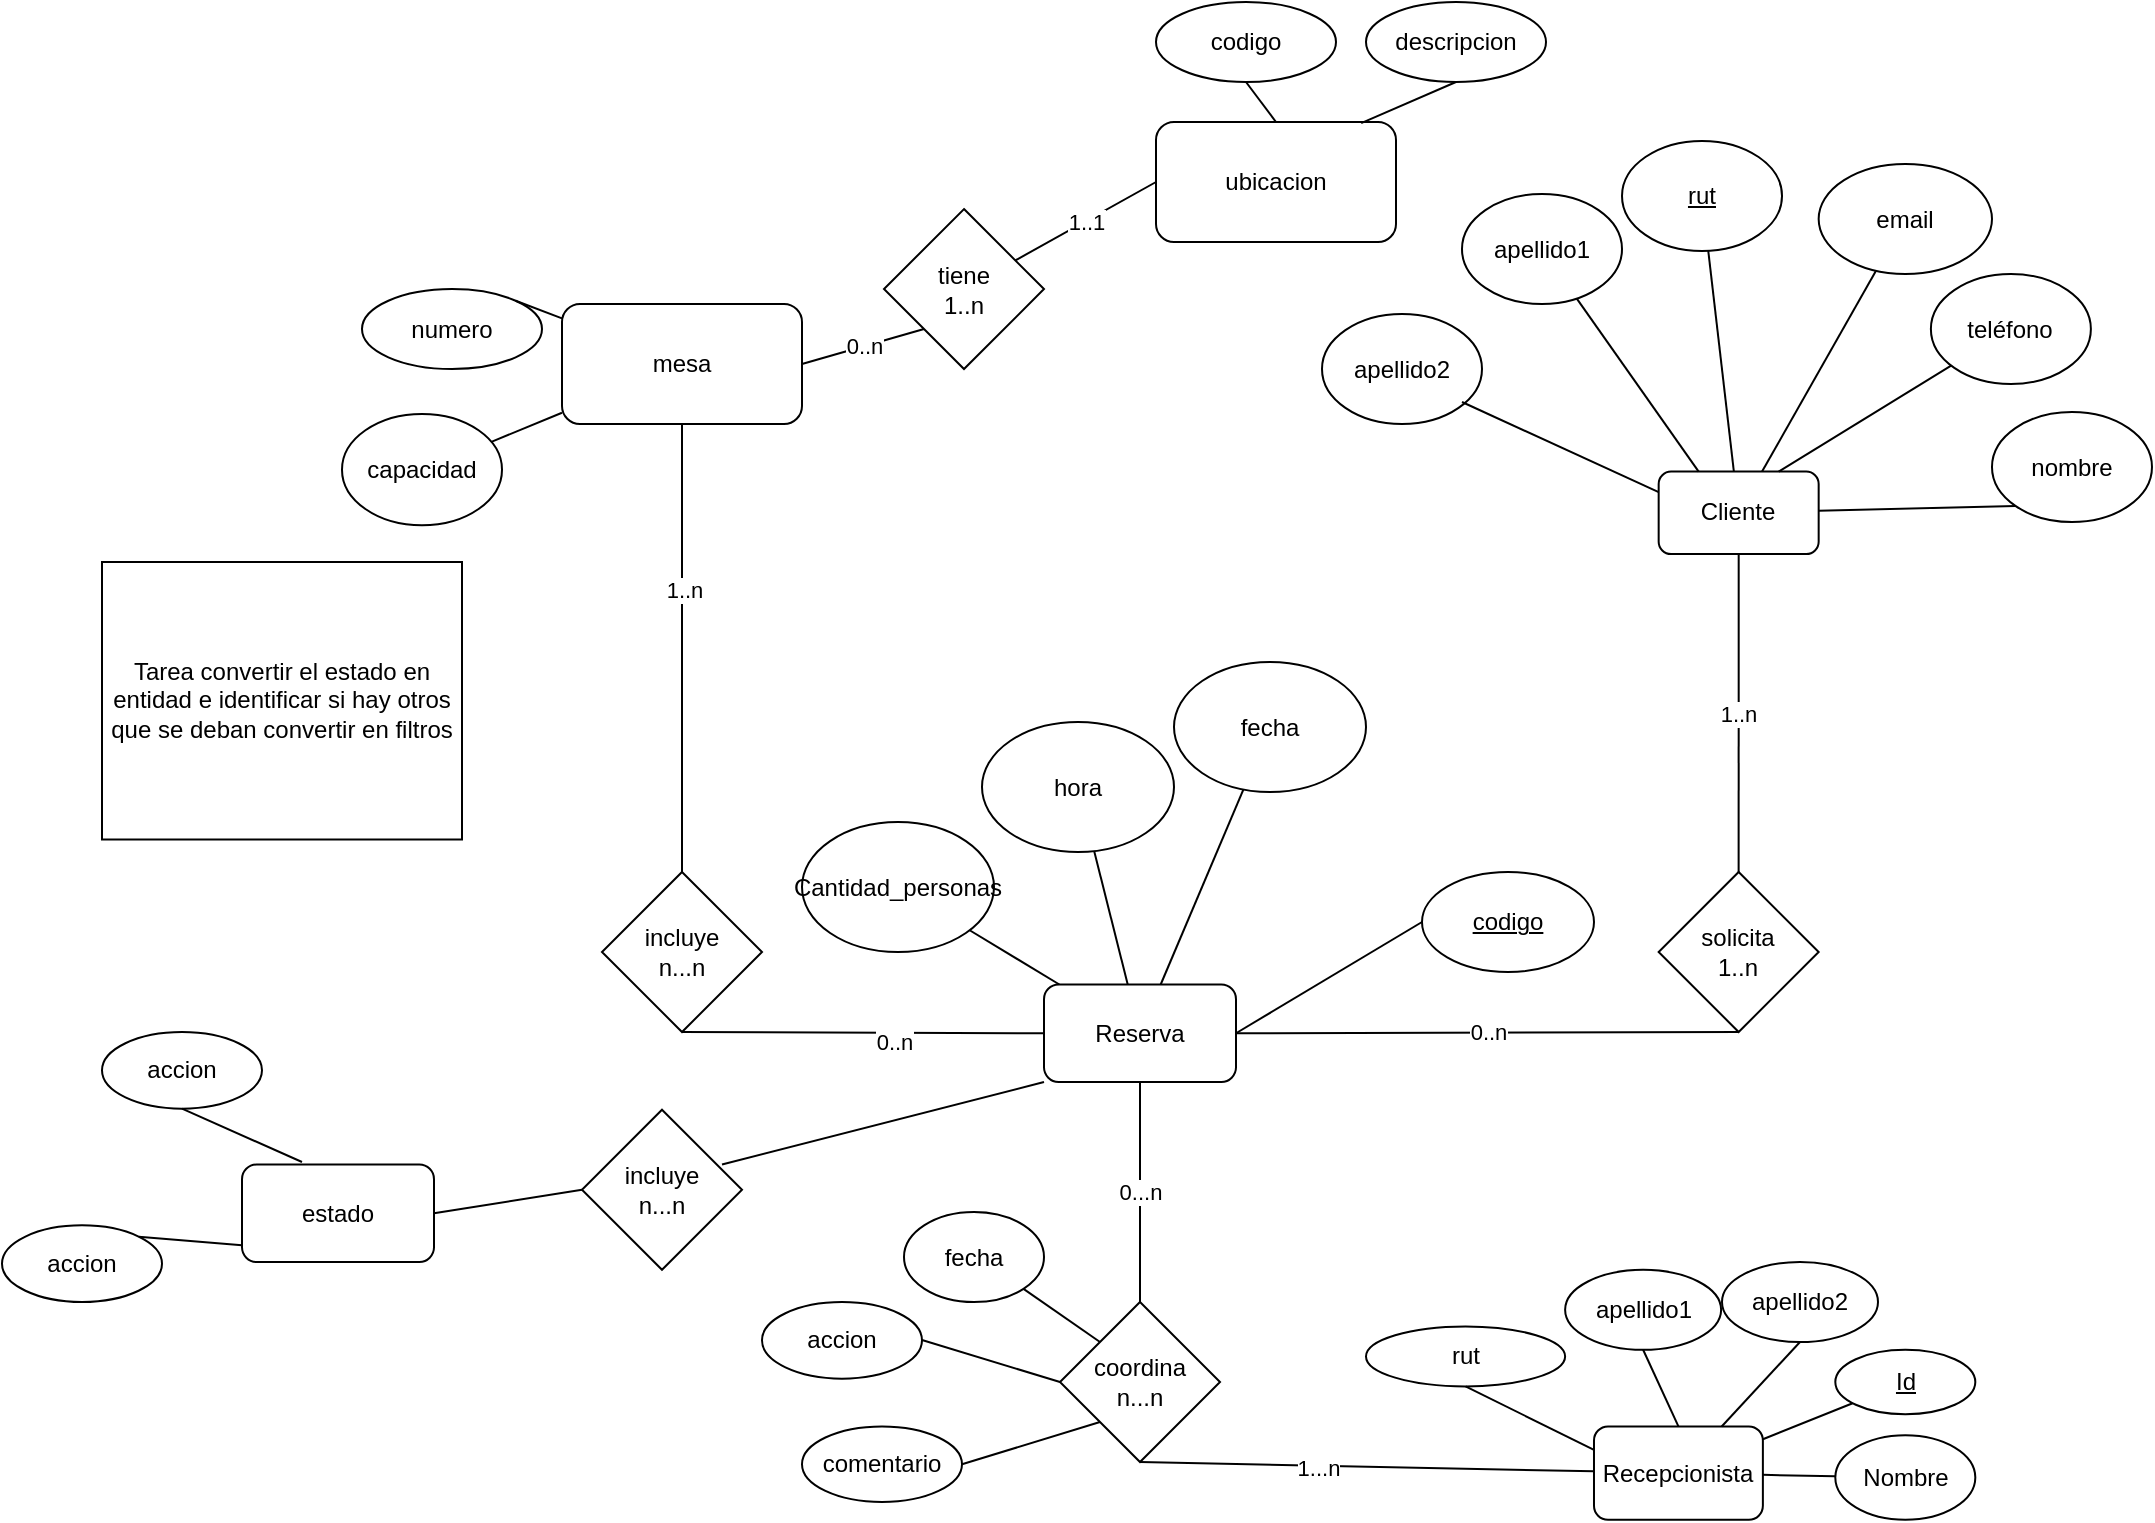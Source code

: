 <mxfile version="16.5.3" type="github">
  <diagram name="Page-1" id="efa7a0a1-bf9b-a30e-e6df-94a7791c09e9">
    <mxGraphModel dx="2219" dy="1868" grid="1" gridSize="10" guides="1" tooltips="1" connect="1" arrows="1" fold="1" page="1" pageScale="1" pageWidth="826" pageHeight="1169" background="none" math="0" shadow="0">
      <root>
        <mxCell id="0" />
        <mxCell id="1" parent="0" />
        <mxCell id="hR7vcm5vldyTw9obsO4O-135" value="coordina&lt;br&gt;n...n" style="rhombus;whiteSpace=wrap;html=1;" parent="1" vertex="1">
          <mxGeometry x="-631" y="-140" width="80" height="80" as="geometry" />
        </mxCell>
        <mxCell id="hR7vcm5vldyTw9obsO4O-136" value="solicita&lt;br&gt;1..n" style="rhombus;whiteSpace=wrap;html=1;" parent="1" vertex="1">
          <mxGeometry x="-331.67" y="-355" width="80" height="80" as="geometry" />
        </mxCell>
        <mxCell id="hR7vcm5vldyTw9obsO4O-137" value="" style="endArrow=none;html=1;rounded=0;entryX=0.5;entryY=1;entryDx=0;entryDy=0;" parent="1" source="hR7vcm5vldyTw9obsO4O-116" target="hR7vcm5vldyTw9obsO4O-135" edge="1">
          <mxGeometry width="50" height="50" relative="1" as="geometry">
            <mxPoint x="-510" y="-220" as="sourcePoint" />
            <mxPoint x="-460" y="-270" as="targetPoint" />
          </mxGeometry>
        </mxCell>
        <mxCell id="hR7vcm5vldyTw9obsO4O-142" value="1...n" style="edgeLabel;html=1;align=center;verticalAlign=middle;resizable=0;points=[];" parent="hR7vcm5vldyTw9obsO4O-137" vertex="1" connectable="0">
          <mxGeometry x="0.217" y="1" relative="1" as="geometry">
            <mxPoint as="offset" />
          </mxGeometry>
        </mxCell>
        <mxCell id="hR7vcm5vldyTw9obsO4O-139" value="0...n" style="endArrow=none;html=1;rounded=0;entryX=0.5;entryY=0;entryDx=0;entryDy=0;exitX=0.5;exitY=1;exitDx=0;exitDy=0;" parent="1" source="hR7vcm5vldyTw9obsO4O-115" target="hR7vcm5vldyTw9obsO4O-135" edge="1">
          <mxGeometry width="50" height="50" relative="1" as="geometry">
            <mxPoint x="-510" y="-220" as="sourcePoint" />
            <mxPoint x="-460" y="-270" as="targetPoint" />
            <Array as="points" />
          </mxGeometry>
        </mxCell>
        <mxCell id="hR7vcm5vldyTw9obsO4O-140" value="0..n" style="endArrow=none;html=1;rounded=0;entryX=1;entryY=0.5;entryDx=0;entryDy=0;exitX=0.5;exitY=1;exitDx=0;exitDy=0;" parent="1" source="hR7vcm5vldyTw9obsO4O-136" target="hR7vcm5vldyTw9obsO4O-115" edge="1">
          <mxGeometry width="50" height="50" relative="1" as="geometry">
            <mxPoint x="-510" y="-220" as="sourcePoint" />
            <mxPoint x="-460" y="-270" as="targetPoint" />
          </mxGeometry>
        </mxCell>
        <mxCell id="hR7vcm5vldyTw9obsO4O-141" value="1..n" style="endArrow=none;html=1;rounded=0;entryX=0.5;entryY=0;entryDx=0;entryDy=0;exitX=0.5;exitY=1;exitDx=0;exitDy=0;" parent="1" source="hR7vcm5vldyTw9obsO4O-117" target="hR7vcm5vldyTw9obsO4O-136" edge="1">
          <mxGeometry width="50" height="50" relative="1" as="geometry">
            <mxPoint x="-150" y="-214.6" as="sourcePoint" />
            <mxPoint x="-100" y="-264.6" as="targetPoint" />
          </mxGeometry>
        </mxCell>
        <mxCell id="hR7vcm5vldyTw9obsO4O-117" value="Cliente" style="rounded=1;whiteSpace=wrap;html=1;" parent="1" vertex="1">
          <mxGeometry x="-331.667" y="-555.215" width="80" height="41.25" as="geometry" />
        </mxCell>
        <mxCell id="hR7vcm5vldyTw9obsO4O-121" value="&lt;u&gt;rut&lt;/u&gt;" style="ellipse;whiteSpace=wrap;html=1;" parent="1" vertex="1">
          <mxGeometry x="-349.997" y="-720.54" width="80" height="55" as="geometry" />
        </mxCell>
        <mxCell id="hR7vcm5vldyTw9obsO4O-122" value="nombre" style="ellipse;whiteSpace=wrap;html=1;" parent="1" vertex="1">
          <mxGeometry x="-165.003" y="-584.995" width="80" height="55" as="geometry" />
        </mxCell>
        <mxCell id="hR7vcm5vldyTw9obsO4O-123" value="apellido1" style="ellipse;whiteSpace=wrap;html=1;" parent="1" vertex="1">
          <mxGeometry x="-430" y="-693.975" width="80" height="55" as="geometry" />
        </mxCell>
        <mxCell id="hR7vcm5vldyTw9obsO4O-124" value="teléfono" style="ellipse;whiteSpace=wrap;html=1;" parent="1" vertex="1">
          <mxGeometry x="-195.56" y="-653.98" width="80" height="55" as="geometry" />
        </mxCell>
        <mxCell id="hR7vcm5vldyTw9obsO4O-125" value="email" style="ellipse;whiteSpace=wrap;html=1;" parent="1" vertex="1">
          <mxGeometry x="-251.67" y="-708.98" width="86.667" height="55" as="geometry" />
        </mxCell>
        <mxCell id="hR7vcm5vldyTw9obsO4O-134" value="" style="endArrow=none;html=1;rounded=0;" parent="1" source="hR7vcm5vldyTw9obsO4O-117" target="hR7vcm5vldyTw9obsO4O-121" edge="1">
          <mxGeometry width="50" height="50" relative="1" as="geometry">
            <mxPoint x="-340" y="-705.63" as="sourcePoint" />
            <mxPoint x="-290" y="-755.63" as="targetPoint" />
          </mxGeometry>
        </mxCell>
        <mxCell id="hR7vcm5vldyTw9obsO4O-146" value="&lt;u&gt;codigo&lt;/u&gt;" style="ellipse;whiteSpace=wrap;html=1;" parent="1" vertex="1">
          <mxGeometry x="-450" y="-355" width="86" height="50" as="geometry" />
        </mxCell>
        <mxCell id="hR7vcm5vldyTw9obsO4O-148" value="" style="endArrow=none;html=1;rounded=0;" parent="1" source="hR7vcm5vldyTw9obsO4O-117" target="hR7vcm5vldyTw9obsO4O-125" edge="1">
          <mxGeometry width="50" height="50" relative="1" as="geometry">
            <mxPoint x="-470" y="-735.63" as="sourcePoint" />
            <mxPoint x="-420" y="-785.63" as="targetPoint" />
          </mxGeometry>
        </mxCell>
        <mxCell id="hR7vcm5vldyTw9obsO4O-149" value="" style="endArrow=none;html=1;rounded=0;entryX=0.75;entryY=0;entryDx=0;entryDy=0;" parent="1" source="hR7vcm5vldyTw9obsO4O-124" target="hR7vcm5vldyTw9obsO4O-117" edge="1">
          <mxGeometry width="50" height="50" relative="1" as="geometry">
            <mxPoint x="-470" y="-735.63" as="sourcePoint" />
            <mxPoint x="-420" y="-785.63" as="targetPoint" />
          </mxGeometry>
        </mxCell>
        <mxCell id="hR7vcm5vldyTw9obsO4O-150" value="" style="endArrow=none;html=1;rounded=0;entryX=0.25;entryY=0;entryDx=0;entryDy=0;" parent="1" source="hR7vcm5vldyTw9obsO4O-123" edge="1" target="hR7vcm5vldyTw9obsO4O-117">
          <mxGeometry width="50" height="50" relative="1" as="geometry">
            <mxPoint x="-470" y="-735.63" as="sourcePoint" />
            <mxPoint x="-320" y="-550" as="targetPoint" />
          </mxGeometry>
        </mxCell>
        <mxCell id="hR7vcm5vldyTw9obsO4O-151" value="" style="endArrow=none;html=1;rounded=0;entryX=0;entryY=0.5;entryDx=0;entryDy=0;exitX=1;exitY=0.5;exitDx=0;exitDy=0;" parent="1" source="hR7vcm5vldyTw9obsO4O-115" target="hR7vcm5vldyTw9obsO4O-146" edge="1">
          <mxGeometry width="50" height="50" relative="1" as="geometry">
            <mxPoint x="-780" y="56.03" as="sourcePoint" />
            <mxPoint x="-730" y="6.03" as="targetPoint" />
          </mxGeometry>
        </mxCell>
        <mxCell id="hR7vcm5vldyTw9obsO4O-156" value="" style="endArrow=none;html=1;rounded=0;entryX=0;entryY=1;entryDx=0;entryDy=0;" parent="1" source="hR7vcm5vldyTw9obsO4O-117" target="hR7vcm5vldyTw9obsO4O-122" edge="1">
          <mxGeometry width="50" height="50" relative="1" as="geometry">
            <mxPoint x="-470" y="-735.63" as="sourcePoint" />
            <mxPoint x="-129.56" y="-674.596" as="targetPoint" />
          </mxGeometry>
        </mxCell>
        <mxCell id="hR7vcm5vldyTw9obsO4O-157" value="mesa" style="rounded=1;whiteSpace=wrap;html=1;" parent="1" vertex="1">
          <mxGeometry x="-880" y="-638.97" width="120" height="60" as="geometry" />
        </mxCell>
        <mxCell id="hR7vcm5vldyTw9obsO4O-158" value="codigo" style="ellipse;whiteSpace=wrap;html=1;" parent="1" vertex="1">
          <mxGeometry x="-583" y="-790" width="90" height="40" as="geometry" />
        </mxCell>
        <mxCell id="hR7vcm5vldyTw9obsO4O-159" value="numero" style="ellipse;whiteSpace=wrap;html=1;" parent="1" vertex="1">
          <mxGeometry x="-980" y="-646.48" width="90" height="40" as="geometry" />
        </mxCell>
        <mxCell id="hR7vcm5vldyTw9obsO4O-160" value="capacidad" style="ellipse;whiteSpace=wrap;html=1;" parent="1" vertex="1">
          <mxGeometry x="-990" y="-584" width="80" height="55.63" as="geometry" />
        </mxCell>
        <mxCell id="hR7vcm5vldyTw9obsO4O-162" value="" style="endArrow=none;html=1;rounded=0;entryX=0.5;entryY=0;entryDx=0;entryDy=0;exitX=0.5;exitY=1;exitDx=0;exitDy=0;" parent="1" source="hR7vcm5vldyTw9obsO4O-158" target="RWH50KB4TgeM6HmIoFQ_-13" edge="1">
          <mxGeometry width="50" height="50" relative="1" as="geometry">
            <mxPoint x="-740" y="-780" as="sourcePoint" />
            <mxPoint x="-560" y="-745.54" as="targetPoint" />
          </mxGeometry>
        </mxCell>
        <mxCell id="hR7vcm5vldyTw9obsO4O-163" value="" style="endArrow=none;html=1;rounded=0;exitX=1;exitY=0;exitDx=0;exitDy=0;" parent="1" source="hR7vcm5vldyTw9obsO4O-159" target="hR7vcm5vldyTw9obsO4O-157" edge="1">
          <mxGeometry width="50" height="50" relative="1" as="geometry">
            <mxPoint x="-610" y="-695.54" as="sourcePoint" />
            <mxPoint x="-560" y="-745.54" as="targetPoint" />
          </mxGeometry>
        </mxCell>
        <mxCell id="hR7vcm5vldyTw9obsO4O-165" value="" style="endArrow=none;html=1;rounded=0;" parent="1" source="hR7vcm5vldyTw9obsO4O-160" target="hR7vcm5vldyTw9obsO4O-157" edge="1">
          <mxGeometry width="50" height="50" relative="1" as="geometry">
            <mxPoint x="-610" y="-695.54" as="sourcePoint" />
            <mxPoint x="-560" y="-745.54" as="targetPoint" />
          </mxGeometry>
        </mxCell>
        <mxCell id="hR7vcm5vldyTw9obsO4O-114" value="Nombre" style="ellipse;whiteSpace=wrap;html=1;" parent="1" vertex="1">
          <mxGeometry x="-243.34" y="-73.33" width="70" height="42.22" as="geometry" />
        </mxCell>
        <mxCell id="hR7vcm5vldyTw9obsO4O-116" value="Recepcionista" style="rounded=1;whiteSpace=wrap;html=1;" parent="1" vertex="1">
          <mxGeometry x="-364.005" y="-77.777" width="84.444" height="46.667" as="geometry" />
        </mxCell>
        <mxCell id="hR7vcm5vldyTw9obsO4O-120" value="&lt;u&gt;Id&lt;/u&gt;" style="ellipse;whiteSpace=wrap;html=1;" parent="1" vertex="1">
          <mxGeometry x="-243.34" y="-116.11" width="70" height="32.22" as="geometry" />
        </mxCell>
        <mxCell id="hR7vcm5vldyTw9obsO4O-144" value="" style="endArrow=none;html=1;rounded=0;" parent="1" source="hR7vcm5vldyTw9obsO4O-116" target="hR7vcm5vldyTw9obsO4O-114" edge="1">
          <mxGeometry width="50" height="50" relative="1" as="geometry">
            <mxPoint x="-200" y="-90" as="sourcePoint" />
            <mxPoint x="50" y="-80" as="targetPoint" />
          </mxGeometry>
        </mxCell>
        <mxCell id="hR7vcm5vldyTw9obsO4O-147" value="" style="endArrow=none;html=1;rounded=0;" parent="1" source="hR7vcm5vldyTw9obsO4O-116" target="hR7vcm5vldyTw9obsO4O-120" edge="1">
          <mxGeometry width="50" height="50" relative="1" as="geometry">
            <mxPoint y="-30" as="sourcePoint" />
            <mxPoint x="50" y="-80" as="targetPoint" />
            <Array as="points" />
          </mxGeometry>
        </mxCell>
        <mxCell id="hR7vcm5vldyTw9obsO4O-168" value="incluye&lt;br&gt;n...n" style="rhombus;whiteSpace=wrap;html=1;" parent="1" vertex="1">
          <mxGeometry x="-860" y="-355" width="80" height="80" as="geometry" />
        </mxCell>
        <mxCell id="hR7vcm5vldyTw9obsO4O-169" value="" style="endArrow=none;html=1;rounded=0;entryX=0.5;entryY=1;entryDx=0;entryDy=0;exitX=0;exitY=0.5;exitDx=0;exitDy=0;" parent="1" source="hR7vcm5vldyTw9obsO4O-115" target="hR7vcm5vldyTw9obsO4O-168" edge="1">
          <mxGeometry width="50" height="50" relative="1" as="geometry">
            <mxPoint x="-680" y="-310" as="sourcePoint" />
            <mxPoint x="-630" y="-360" as="targetPoint" />
          </mxGeometry>
        </mxCell>
        <mxCell id="RWH50KB4TgeM6HmIoFQ_-10" value="0..n" style="edgeLabel;html=1;align=center;verticalAlign=middle;resizable=0;points=[];" vertex="1" connectable="0" parent="hR7vcm5vldyTw9obsO4O-169">
          <mxGeometry x="-0.164" y="4" relative="1" as="geometry">
            <mxPoint as="offset" />
          </mxGeometry>
        </mxCell>
        <mxCell id="hR7vcm5vldyTw9obsO4O-170" value="" style="endArrow=none;html=1;rounded=0;exitX=0.5;exitY=0;exitDx=0;exitDy=0;" parent="1" source="hR7vcm5vldyTw9obsO4O-168" target="hR7vcm5vldyTw9obsO4O-157" edge="1">
          <mxGeometry width="50" height="50" relative="1" as="geometry">
            <mxPoint x="-680" y="-310" as="sourcePoint" />
            <mxPoint x="-630" y="-360" as="targetPoint" />
          </mxGeometry>
        </mxCell>
        <mxCell id="RWH50KB4TgeM6HmIoFQ_-11" value="1..n" style="edgeLabel;html=1;align=center;verticalAlign=middle;resizable=0;points=[];" vertex="1" connectable="0" parent="hR7vcm5vldyTw9obsO4O-170">
          <mxGeometry x="0.264" y="-1" relative="1" as="geometry">
            <mxPoint as="offset" />
          </mxGeometry>
        </mxCell>
        <mxCell id="hR7vcm5vldyTw9obsO4O-115" value="Reserva" style="rounded=1;whiteSpace=wrap;html=1;" parent="1" vertex="1">
          <mxGeometry x="-639" y="-298.75" width="96" height="48.75" as="geometry" />
        </mxCell>
        <mxCell id="hR7vcm5vldyTw9obsO4O-126" value="hora" style="ellipse;whiteSpace=wrap;html=1;" parent="1" vertex="1">
          <mxGeometry x="-670" y="-430" width="96" height="65" as="geometry" />
        </mxCell>
        <mxCell id="hR7vcm5vldyTw9obsO4O-127" value="fecha" style="ellipse;whiteSpace=wrap;html=1;" parent="1" vertex="1">
          <mxGeometry x="-574" y="-460" width="96" height="65" as="geometry" />
        </mxCell>
        <mxCell id="hR7vcm5vldyTw9obsO4O-128" value="Cantidad_personas" style="ellipse;whiteSpace=wrap;html=1;" parent="1" vertex="1">
          <mxGeometry x="-760" y="-379.995" width="96" height="65" as="geometry" />
        </mxCell>
        <mxCell id="hR7vcm5vldyTw9obsO4O-153" value="" style="endArrow=none;html=1;rounded=0;" parent="1" source="hR7vcm5vldyTw9obsO4O-115" target="hR7vcm5vldyTw9obsO4O-127" edge="1">
          <mxGeometry width="50" height="50" relative="1" as="geometry">
            <mxPoint x="-883" y="-60" as="sourcePoint" />
            <mxPoint x="-833" y="-110" as="targetPoint" />
          </mxGeometry>
        </mxCell>
        <mxCell id="hR7vcm5vldyTw9obsO4O-154" value="" style="endArrow=none;html=1;rounded=0;" parent="1" source="hR7vcm5vldyTw9obsO4O-115" target="hR7vcm5vldyTw9obsO4O-126" edge="1">
          <mxGeometry width="50" height="50" relative="1" as="geometry">
            <mxPoint x="-883" y="-60" as="sourcePoint" />
            <mxPoint x="-833" y="-110" as="targetPoint" />
          </mxGeometry>
        </mxCell>
        <mxCell id="hR7vcm5vldyTw9obsO4O-155" value="" style="endArrow=none;html=1;rounded=0;" parent="1" source="hR7vcm5vldyTw9obsO4O-115" target="hR7vcm5vldyTw9obsO4O-128" edge="1">
          <mxGeometry width="50" height="50" relative="1" as="geometry">
            <mxPoint x="-883" y="-60" as="sourcePoint" />
            <mxPoint x="-833" y="-110" as="targetPoint" />
          </mxGeometry>
        </mxCell>
        <mxCell id="hR7vcm5vldyTw9obsO4O-172" value="apellido1" style="ellipse;whiteSpace=wrap;html=1;" parent="1" vertex="1">
          <mxGeometry x="-378.44" y="-156.11" width="78" height="40" as="geometry" />
        </mxCell>
        <mxCell id="hR7vcm5vldyTw9obsO4O-174" value="" style="endArrow=none;html=1;rounded=0;entryX=0.5;entryY=1;entryDx=0;entryDy=0;" parent="1" source="hR7vcm5vldyTw9obsO4O-116" target="RWH50KB4TgeM6HmIoFQ_-2" edge="1">
          <mxGeometry width="50" height="50" relative="1" as="geometry">
            <mxPoint x="-680" y="-310" as="sourcePoint" />
            <mxPoint x="-271" y="-90" as="targetPoint" />
          </mxGeometry>
        </mxCell>
        <mxCell id="hR7vcm5vldyTw9obsO4O-175" value="" style="endArrow=none;html=1;rounded=0;entryX=0.5;entryY=1;entryDx=0;entryDy=0;exitX=0.5;exitY=0;exitDx=0;exitDy=0;" parent="1" source="hR7vcm5vldyTw9obsO4O-116" target="hR7vcm5vldyTw9obsO4O-172" edge="1">
          <mxGeometry width="50" height="50" relative="1" as="geometry">
            <mxPoint x="-680" y="-310" as="sourcePoint" />
            <mxPoint x="-350.22" y="-120" as="targetPoint" />
          </mxGeometry>
        </mxCell>
        <mxCell id="hR7vcm5vldyTw9obsO4O-176" value="rut" style="ellipse;whiteSpace=wrap;html=1;" parent="1" vertex="1">
          <mxGeometry x="-478.0" y="-127.78" width="99.56" height="30" as="geometry" />
        </mxCell>
        <mxCell id="hR7vcm5vldyTw9obsO4O-177" value="" style="endArrow=none;html=1;rounded=0;exitX=0.5;exitY=1;exitDx=0;exitDy=0;entryX=0;entryY=0.25;entryDx=0;entryDy=0;" parent="1" source="hR7vcm5vldyTw9obsO4O-176" target="hR7vcm5vldyTw9obsO4O-116" edge="1">
          <mxGeometry width="50" height="50" relative="1" as="geometry">
            <mxPoint x="-680" y="-310" as="sourcePoint" />
            <mxPoint x="-630" y="-360" as="targetPoint" />
          </mxGeometry>
        </mxCell>
        <mxCell id="hR7vcm5vldyTw9obsO4O-179" value="Tarea convertir el estado en entidad e identificar si hay otros que se deban convertir en filtros" style="rounded=0;whiteSpace=wrap;html=1;" parent="1" vertex="1">
          <mxGeometry x="-1110" y="-510" width="180" height="138.75" as="geometry" />
        </mxCell>
        <mxCell id="RWH50KB4TgeM6HmIoFQ_-2" value="apellido2" style="ellipse;whiteSpace=wrap;html=1;" vertex="1" parent="1">
          <mxGeometry x="-300" y="-160" width="78" height="40" as="geometry" />
        </mxCell>
        <mxCell id="RWH50KB4TgeM6HmIoFQ_-4" value="fecha" style="ellipse;whiteSpace=wrap;html=1;" vertex="1" parent="1">
          <mxGeometry x="-709" y="-185" width="70" height="45" as="geometry" />
        </mxCell>
        <mxCell id="RWH50KB4TgeM6HmIoFQ_-5" value="accion" style="ellipse;whiteSpace=wrap;html=1;" vertex="1" parent="1">
          <mxGeometry x="-780" y="-140" width="80" height="38.33" as="geometry" />
        </mxCell>
        <mxCell id="RWH50KB4TgeM6HmIoFQ_-6" value="comentario" style="ellipse;whiteSpace=wrap;html=1;" vertex="1" parent="1">
          <mxGeometry x="-760" y="-77.78" width="80" height="37.78" as="geometry" />
        </mxCell>
        <mxCell id="RWH50KB4TgeM6HmIoFQ_-7" value="" style="endArrow=none;html=1;rounded=0;entryX=1;entryY=1;entryDx=0;entryDy=0;exitX=0;exitY=0;exitDx=0;exitDy=0;" edge="1" parent="1" source="hR7vcm5vldyTw9obsO4O-135" target="RWH50KB4TgeM6HmIoFQ_-4">
          <mxGeometry width="50" height="50" relative="1" as="geometry">
            <mxPoint x="-680" y="-80" as="sourcePoint" />
            <mxPoint x="-630" y="-130" as="targetPoint" />
          </mxGeometry>
        </mxCell>
        <mxCell id="RWH50KB4TgeM6HmIoFQ_-8" value="" style="endArrow=none;html=1;rounded=0;exitX=0;exitY=0.5;exitDx=0;exitDy=0;" edge="1" parent="1" source="hR7vcm5vldyTw9obsO4O-135">
          <mxGeometry width="50" height="50" relative="1" as="geometry">
            <mxPoint x="-654.5" y="-97.78" as="sourcePoint" />
            <mxPoint x="-700" y="-121" as="targetPoint" />
            <Array as="points" />
          </mxGeometry>
        </mxCell>
        <mxCell id="RWH50KB4TgeM6HmIoFQ_-9" value="" style="endArrow=none;html=1;rounded=0;entryX=1;entryY=0.5;entryDx=0;entryDy=0;exitX=0;exitY=1;exitDx=0;exitDy=0;" edge="1" parent="1" source="hR7vcm5vldyTw9obsO4O-135" target="RWH50KB4TgeM6HmIoFQ_-6">
          <mxGeometry width="50" height="50" relative="1" as="geometry">
            <mxPoint x="-631" y="-33.18" as="sourcePoint" />
            <mxPoint x="-668.905" y="-59.996" as="targetPoint" />
            <Array as="points" />
          </mxGeometry>
        </mxCell>
        <mxCell id="RWH50KB4TgeM6HmIoFQ_-13" value="ubicacion" style="rounded=1;whiteSpace=wrap;html=1;" vertex="1" parent="1">
          <mxGeometry x="-583" y="-730" width="120" height="60" as="geometry" />
        </mxCell>
        <mxCell id="RWH50KB4TgeM6HmIoFQ_-14" value="tiene&lt;br&gt;1..n" style="rhombus;whiteSpace=wrap;html=1;" vertex="1" parent="1">
          <mxGeometry x="-719" y="-686.48" width="80" height="80" as="geometry" />
        </mxCell>
        <mxCell id="RWH50KB4TgeM6HmIoFQ_-15" value="descripcion" style="ellipse;whiteSpace=wrap;html=1;" vertex="1" parent="1">
          <mxGeometry x="-478" y="-790" width="90" height="40" as="geometry" />
        </mxCell>
        <mxCell id="RWH50KB4TgeM6HmIoFQ_-16" value="" style="endArrow=none;html=1;rounded=0;entryX=0.855;entryY=0.01;entryDx=0;entryDy=0;exitX=0.5;exitY=1;exitDx=0;exitDy=0;entryPerimeter=0;" edge="1" parent="1" source="RWH50KB4TgeM6HmIoFQ_-15" target="RWH50KB4TgeM6HmIoFQ_-13">
          <mxGeometry width="50" height="50" relative="1" as="geometry">
            <mxPoint x="-664" y="-805" as="sourcePoint" />
            <mxPoint x="-608.04" y="-780.54" as="targetPoint" />
            <Array as="points" />
          </mxGeometry>
        </mxCell>
        <mxCell id="RWH50KB4TgeM6HmIoFQ_-17" value="1..1" style="endArrow=none;html=1;rounded=0;exitX=0;exitY=0.5;exitDx=0;exitDy=0;" edge="1" parent="1" source="RWH50KB4TgeM6HmIoFQ_-13" target="RWH50KB4TgeM6HmIoFQ_-14">
          <mxGeometry width="50" height="50" relative="1" as="geometry">
            <mxPoint x="-600" y="-666.21" as="sourcePoint" />
            <mxPoint x="-583.04" y="-626.75" as="targetPoint" />
            <Array as="points" />
          </mxGeometry>
        </mxCell>
        <mxCell id="RWH50KB4TgeM6HmIoFQ_-18" value="0..n" style="endArrow=none;html=1;rounded=0;exitX=0;exitY=1;exitDx=0;exitDy=0;entryX=1;entryY=0.5;entryDx=0;entryDy=0;" edge="1" parent="1" source="RWH50KB4TgeM6HmIoFQ_-14" target="hR7vcm5vldyTw9obsO4O-157">
          <mxGeometry width="50" height="50" relative="1" as="geometry">
            <mxPoint x="-695.15" y="-632.32" as="sourcePoint" />
            <mxPoint x="-744.857" y="-578.967" as="targetPoint" />
            <Array as="points" />
          </mxGeometry>
        </mxCell>
        <mxCell id="RWH50KB4TgeM6HmIoFQ_-19" value="apellido2" style="ellipse;whiteSpace=wrap;html=1;" vertex="1" parent="1">
          <mxGeometry x="-500" y="-633.975" width="80" height="55" as="geometry" />
        </mxCell>
        <mxCell id="RWH50KB4TgeM6HmIoFQ_-20" value="" style="endArrow=none;html=1;rounded=0;entryX=0;entryY=0.25;entryDx=0;entryDy=0;" edge="1" parent="1" target="hR7vcm5vldyTw9obsO4O-117">
          <mxGeometry width="50" height="50" relative="1" as="geometry">
            <mxPoint x="-429.998" y="-590.004" as="sourcePoint" />
            <mxPoint x="-369.037" y="-503.515" as="targetPoint" />
          </mxGeometry>
        </mxCell>
        <mxCell id="RWH50KB4TgeM6HmIoFQ_-21" value="estado" style="rounded=1;whiteSpace=wrap;html=1;" vertex="1" parent="1">
          <mxGeometry x="-1040" y="-208.75" width="96" height="48.75" as="geometry" />
        </mxCell>
        <mxCell id="RWH50KB4TgeM6HmIoFQ_-22" value="incluye&lt;br&gt;n...n" style="rhombus;whiteSpace=wrap;html=1;" vertex="1" parent="1">
          <mxGeometry x="-870" y="-236.11" width="80" height="80" as="geometry" />
        </mxCell>
        <mxCell id="RWH50KB4TgeM6HmIoFQ_-23" value="" style="endArrow=none;html=1;rounded=0;entryX=1;entryY=0.5;entryDx=0;entryDy=0;exitX=0;exitY=1;exitDx=0;exitDy=0;" edge="1" parent="1" source="hR7vcm5vldyTw9obsO4O-115">
          <mxGeometry width="50" height="50" relative="1" as="geometry">
            <mxPoint x="-731" y="-229.86" as="sourcePoint" />
            <mxPoint x="-800.0" y="-208.75" as="targetPoint" />
            <Array as="points" />
          </mxGeometry>
        </mxCell>
        <mxCell id="RWH50KB4TgeM6HmIoFQ_-24" value="" style="endArrow=none;html=1;rounded=0;entryX=1;entryY=0.5;entryDx=0;entryDy=0;exitX=0;exitY=0.5;exitDx=0;exitDy=0;" edge="1" parent="1" source="RWH50KB4TgeM6HmIoFQ_-22" target="RWH50KB4TgeM6HmIoFQ_-21">
          <mxGeometry width="50" height="50" relative="1" as="geometry">
            <mxPoint x="-870" y="-160" as="sourcePoint" />
            <mxPoint x="-939.0" y="-138.89" as="targetPoint" />
            <Array as="points" />
          </mxGeometry>
        </mxCell>
        <mxCell id="RWH50KB4TgeM6HmIoFQ_-25" value="accion" style="ellipse;whiteSpace=wrap;html=1;" vertex="1" parent="1">
          <mxGeometry x="-1110" y="-275" width="80" height="38.33" as="geometry" />
        </mxCell>
        <mxCell id="RWH50KB4TgeM6HmIoFQ_-26" value="accion" style="ellipse;whiteSpace=wrap;html=1;" vertex="1" parent="1">
          <mxGeometry x="-1160" y="-178.33" width="80" height="38.33" as="geometry" />
        </mxCell>
        <mxCell id="RWH50KB4TgeM6HmIoFQ_-27" value="" style="endArrow=none;html=1;rounded=0;entryX=0.5;entryY=1;entryDx=0;entryDy=0;" edge="1" parent="1" target="RWH50KB4TgeM6HmIoFQ_-25">
          <mxGeometry width="50" height="50" relative="1" as="geometry">
            <mxPoint x="-1010" y="-210" as="sourcePoint" />
            <mxPoint x="-1029" y="-238.265" as="targetPoint" />
            <Array as="points" />
          </mxGeometry>
        </mxCell>
        <mxCell id="RWH50KB4TgeM6HmIoFQ_-28" value="" style="endArrow=none;html=1;rounded=0;entryX=1;entryY=0;entryDx=0;entryDy=0;exitX=0;exitY=0.5;exitDx=0;exitDy=0;" edge="1" parent="1" target="RWH50KB4TgeM6HmIoFQ_-26">
          <mxGeometry width="50" height="50" relative="1" as="geometry">
            <mxPoint x="-1040" y="-168.37" as="sourcePoint" />
            <mxPoint x="-1114" y="-156.635" as="targetPoint" />
            <Array as="points" />
          </mxGeometry>
        </mxCell>
      </root>
    </mxGraphModel>
  </diagram>
</mxfile>
